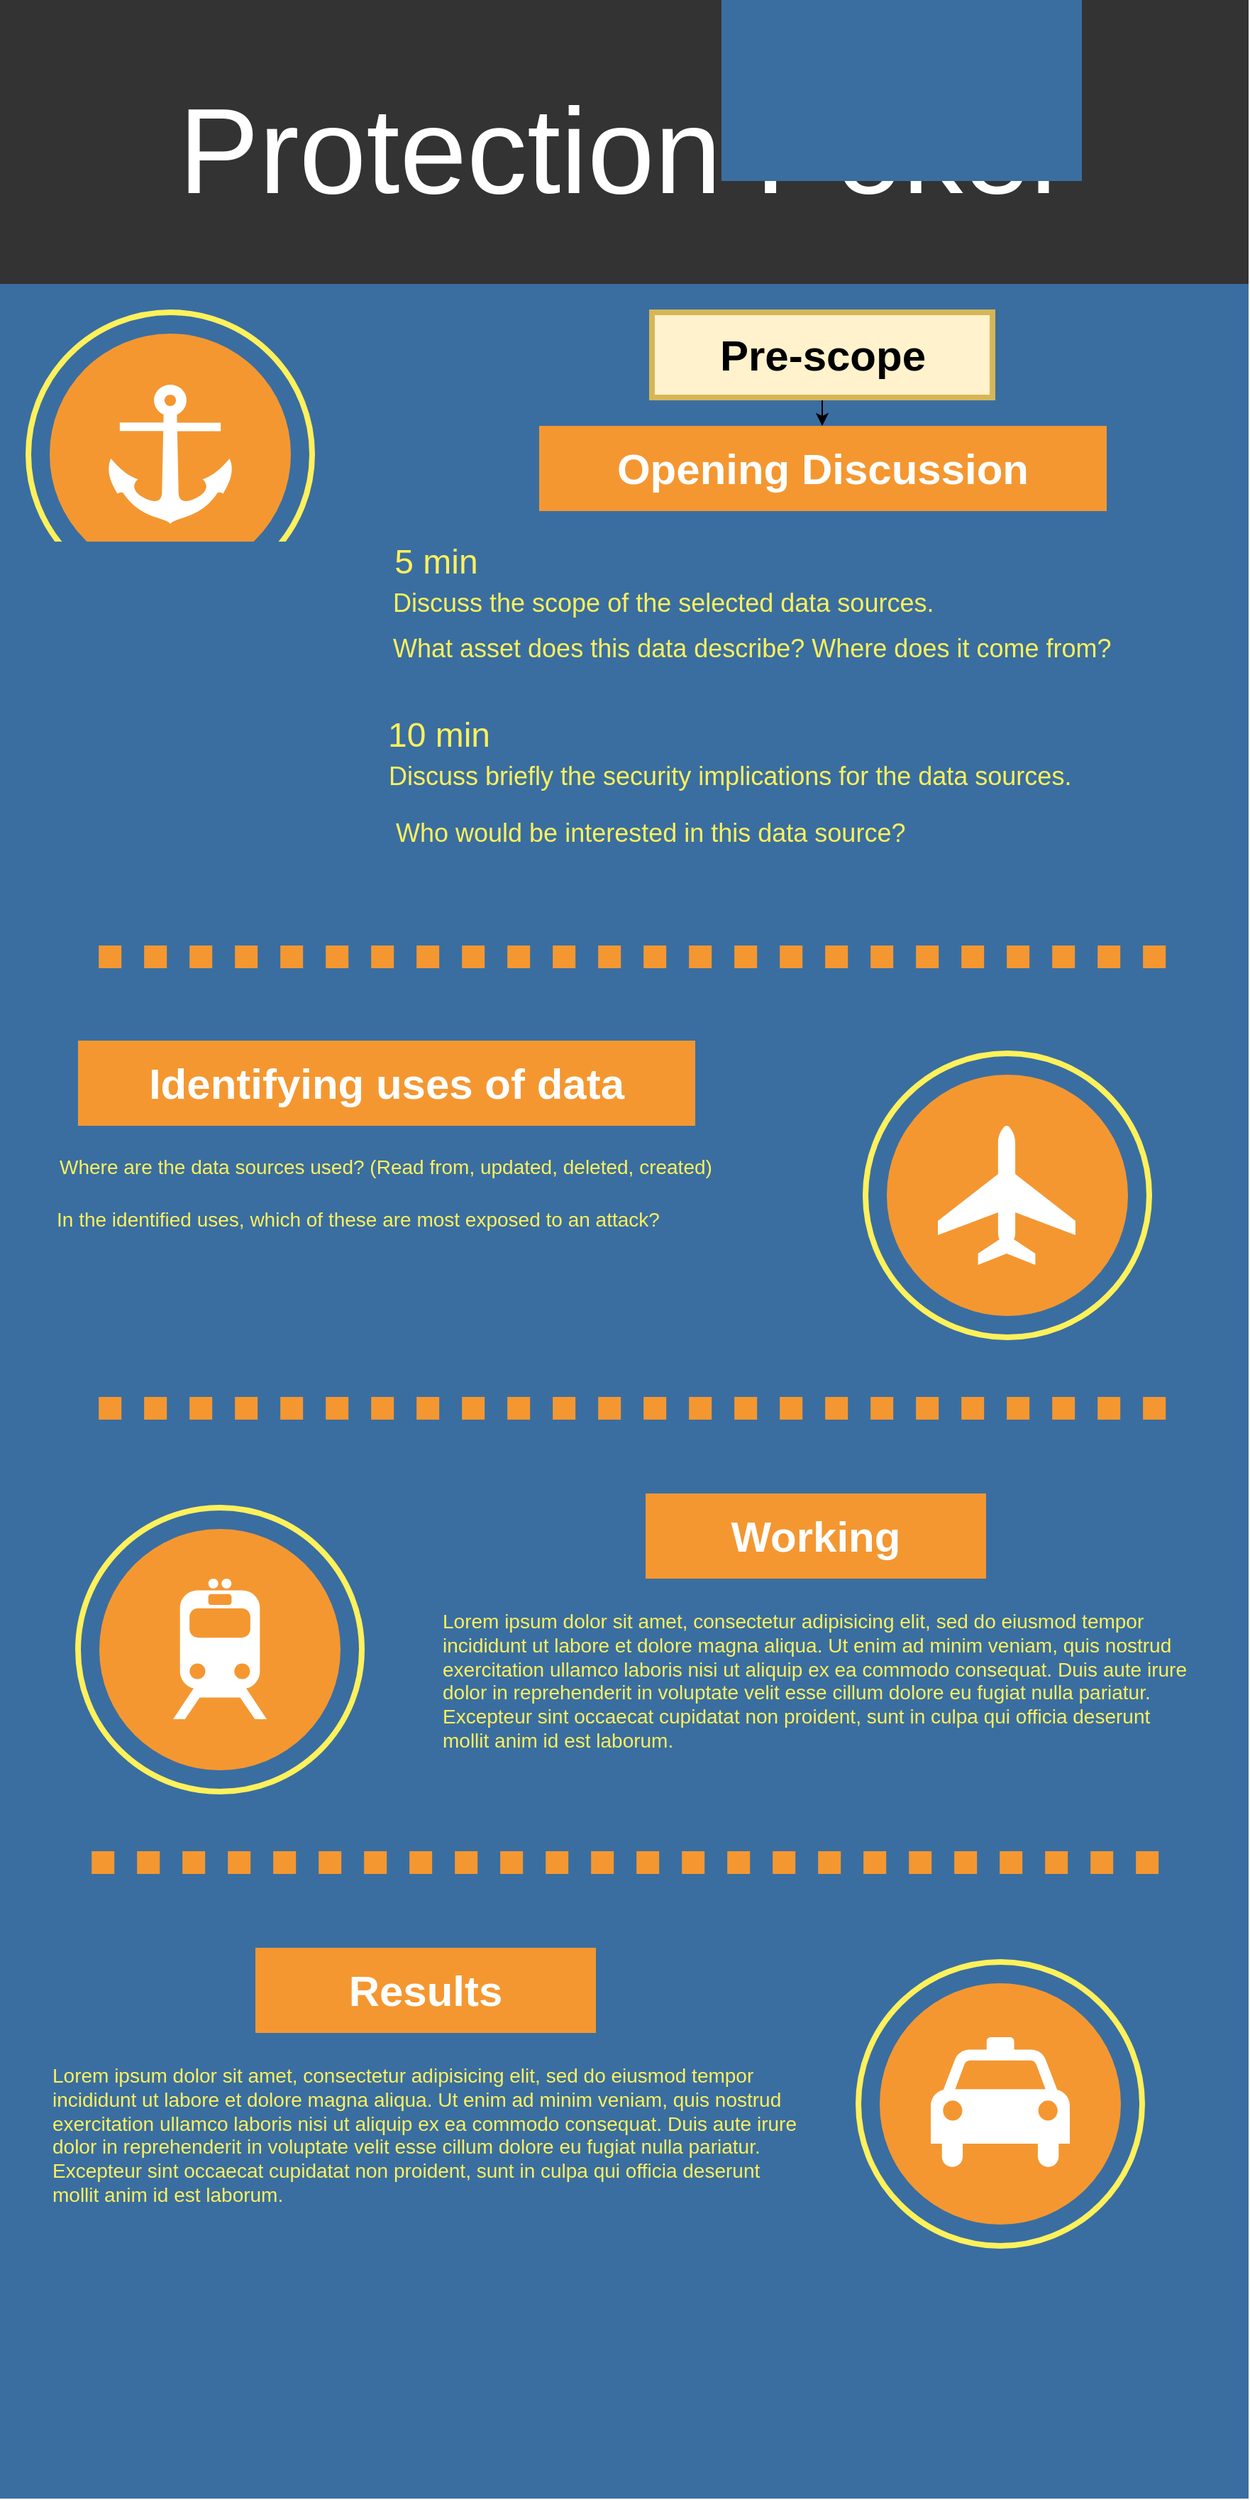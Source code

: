 <mxfile version="16.6.6" type="github">
  <diagram name="Page-1" id="5348f1db-0dfa-24cf-5d06-2057accb5106">
    <mxGraphModel dx="1351" dy="2594.5" grid="1" gridSize="10" guides="1" tooltips="1" connect="1" arrows="1" fold="1" page="1" pageScale="1.5" pageWidth="826" pageHeight="1169" background="none" math="0" shadow="0">
      <root>
        <mxCell id="0" style=";html=1;" />
        <mxCell id="1" style=";html=1;" parent="0" />
        <mxCell id="55dd390204d0f602-3" value="" style="whiteSpace=wrap;html=1;rounded=0;shadow=0;dashed=0;strokeColor=none;strokeWidth=4;fillColor=#3A6EA1;gradientColor=none;fontFamily=Helvetica;fontSize=100;fontColor=#FFFFFF;align=center;" parent="1" vertex="1">
          <mxGeometry x="200" y="190" width="880" height="1560" as="geometry" />
        </mxCell>
        <mxCell id="55dd390204d0f602-1" value="&lt;font style=&quot;font-size: 85px&quot;&gt;Protection Poker&lt;/font&gt;" style="whiteSpace=wrap;html=1;rounded=0;shadow=0;dashed=0;strokeColor=none;strokeWidth=4;fillColor=#333333;gradientColor=none;fontFamily=Helvetica;fontSize=100;fontColor=#FFFFFF;align=center;" parent="1" vertex="1">
          <mxGeometry x="200" y="-10" width="880" height="200" as="geometry" />
        </mxCell>
        <mxCell id="55dd390204d0f602-2" value="" style="ellipse;whiteSpace=wrap;html=1;rounded=0;shadow=0;dashed=0;strokeColor=#FEF15B;strokeWidth=4;fillColor=none;gradientColor=none;fontFamily=Helvetica;fontSize=100;fontColor=#FFFFFF;align=center;" parent="1" vertex="1">
          <mxGeometry x="220" y="210" width="200" height="200" as="geometry" />
        </mxCell>
        <mxCell id="55dd390204d0f602-4" value="" style="ellipse;whiteSpace=wrap;html=1;rounded=0;shadow=0;dashed=0;strokeColor=none;strokeWidth=4;fillColor=#F49731;gradientColor=none;fontFamily=Helvetica;fontSize=100;fontColor=#FFFFFF;align=center;" parent="1" vertex="1">
          <mxGeometry x="235" y="225" width="170" height="170" as="geometry" />
        </mxCell>
        <mxCell id="55dd390204d0f602-5" value="" style="endArrow=none;html=1;dashed=1;dashPattern=1 1;labelBackgroundColor=none;strokeColor=#F49731;fontFamily=Helvetica;fontSize=100;fontColor=#FFFFFF;strokeWidth=16;" parent="1" edge="1">
          <mxGeometry width="50" height="50" relative="1" as="geometry">
            <mxPoint x="269.588" y="664" as="sourcePoint" />
            <mxPoint x="1029" y="664" as="targetPoint" />
          </mxGeometry>
        </mxCell>
        <mxCell id="55dd390204d0f602-6" value="Opening Discussion" style="whiteSpace=wrap;html=1;rounded=0;shadow=0;dashed=0;strokeColor=none;strokeWidth=4;fillColor=#F49731;gradientColor=none;fontFamily=Helvetica;fontSize=30;fontColor=#FFFFFF;align=center;fontStyle=1" parent="1" vertex="1">
          <mxGeometry x="580" y="290" width="400" height="60" as="geometry" />
        </mxCell>
        <mxCell id="55dd390204d0f602-8" value="&lt;div&gt;&lt;span style=&quot;font-size: 18px&quot;&gt;Discuss the scope of the selected data sources.&amp;nbsp;&lt;/span&gt;&lt;br&gt;&lt;/div&gt;" style="text;spacingTop=-5;fillColor=#ffffff;whiteSpace=wrap;html=1;align=left;fontSize=14;fontFamily=Helvetica;fillColor=none;strokeColor=none;rounded=0;shadow=0;dashed=0;fontColor=#FEF15B;" parent="1" vertex="1">
          <mxGeometry x="474.5" y="403" width="535" height="40" as="geometry" />
        </mxCell>
        <mxCell id="55dd390204d0f602-9" value="" style="ellipse;whiteSpace=wrap;html=1;rounded=0;shadow=0;dashed=0;strokeColor=#FEF15B;strokeWidth=4;fillColor=none;gradientColor=none;fontFamily=Helvetica;fontSize=100;fontColor=#FFFFFF;align=center;" parent="1" vertex="1">
          <mxGeometry x="810" y="732" width="200" height="200" as="geometry" />
        </mxCell>
        <mxCell id="55dd390204d0f602-10" value="" style="ellipse;whiteSpace=wrap;html=1;rounded=0;shadow=0;dashed=0;strokeColor=none;strokeWidth=4;fillColor=#F49731;gradientColor=none;fontFamily=Helvetica;fontSize=100;fontColor=#FFFFFF;align=center;" parent="1" vertex="1">
          <mxGeometry x="825" y="747" width="170" height="170" as="geometry" />
        </mxCell>
        <mxCell id="55dd390204d0f602-11" value="" style="endArrow=none;html=1;dashed=1;dashPattern=1 1;labelBackgroundColor=none;strokeColor=#F49731;fontFamily=Helvetica;fontSize=100;fontColor=#FFFFFF;strokeWidth=16;" parent="1" edge="1">
          <mxGeometry width="50" height="50" relative="1" as="geometry">
            <mxPoint x="269.588" y="982" as="sourcePoint" />
            <mxPoint x="1029" y="982" as="targetPoint" />
          </mxGeometry>
        </mxCell>
        <mxCell id="55dd390204d0f602-12" value="Identifying uses of data" style="whiteSpace=wrap;html=1;rounded=0;shadow=0;dashed=0;strokeColor=none;strokeWidth=4;fillColor=#F49731;gradientColor=none;fontFamily=Helvetica;fontSize=30;fontColor=#FFFFFF;align=center;fontStyle=1" parent="1" vertex="1">
          <mxGeometry x="255" y="723" width="435" height="60" as="geometry" />
        </mxCell>
        <mxCell id="55dd390204d0f602-13" value="Where are the data sources used? (Read from, updated, deleted, created)" style="text;spacingTop=-5;fillColor=#ffffff;whiteSpace=wrap;html=1;align=left;fontSize=14;fontFamily=Helvetica;fillColor=none;strokeColor=none;rounded=0;shadow=0;dashed=0;fontColor=#FEF15B;" parent="1" vertex="1">
          <mxGeometry x="240" y="802" width="535" height="38" as="geometry" />
        </mxCell>
        <mxCell id="55dd390204d0f602-14" value="" style="ellipse;whiteSpace=wrap;html=1;rounded=0;shadow=0;dashed=0;strokeColor=#FEF15B;strokeWidth=4;fillColor=none;gradientColor=none;fontFamily=Helvetica;fontSize=100;fontColor=#FFFFFF;align=center;" parent="1" vertex="1">
          <mxGeometry x="255" y="1052" width="200" height="200" as="geometry" />
        </mxCell>
        <mxCell id="55dd390204d0f602-15" value="" style="ellipse;whiteSpace=wrap;html=1;rounded=0;shadow=0;dashed=0;strokeColor=none;strokeWidth=4;fillColor=#F49731;gradientColor=none;fontFamily=Helvetica;fontSize=100;fontColor=#FFFFFF;align=center;" parent="1" vertex="1">
          <mxGeometry x="270" y="1067" width="170" height="170" as="geometry" />
        </mxCell>
        <mxCell id="55dd390204d0f602-16" value="" style="endArrow=none;html=1;dashed=1;dashPattern=1 1;labelBackgroundColor=none;strokeColor=#F49731;fontFamily=Helvetica;fontSize=100;fontColor=#FFFFFF;strokeWidth=16;" parent="1" edge="1">
          <mxGeometry width="50" height="50" relative="1" as="geometry">
            <mxPoint x="264.588" y="1302.0" as="sourcePoint" />
            <mxPoint x="1024" y="1302.0" as="targetPoint" />
          </mxGeometry>
        </mxCell>
        <mxCell id="55dd390204d0f602-17" value="Working" style="whiteSpace=wrap;html=1;rounded=0;shadow=0;dashed=0;strokeColor=none;strokeWidth=4;fillColor=#F49731;gradientColor=none;fontFamily=Helvetica;fontSize=30;fontColor=#FFFFFF;align=center;fontStyle=1" parent="1" vertex="1">
          <mxGeometry x="655" y="1042" width="240" height="60" as="geometry" />
        </mxCell>
        <mxCell id="55dd390204d0f602-18" value="Lorem ipsum dolor sit amet, consectetur adipisicing elit, sed do eiusmod tempor incididunt ut labore et dolore magna aliqua. Ut enim ad minim veniam, quis nostrud exercitation ullamco laboris nisi ut aliquip ex ea commodo consequat. Duis aute irure dolor in reprehenderit in voluptate velit esse cillum dolore eu fugiat nulla pariatur. Excepteur sint occaecat cupidatat non proident, sunt in culpa qui officia deserunt mollit anim id est laborum." style="text;spacingTop=-5;fillColor=#ffffff;whiteSpace=wrap;html=1;align=left;fontSize=14;fontFamily=Helvetica;fillColor=none;strokeColor=none;rounded=0;shadow=0;dashed=0;fontColor=#FEF15B;" parent="1" vertex="1">
          <mxGeometry x="510" y="1122" width="535" height="130" as="geometry" />
        </mxCell>
        <mxCell id="55dd390204d0f602-19" value="" style="ellipse;whiteSpace=wrap;html=1;rounded=0;shadow=0;dashed=0;strokeColor=#FEF15B;strokeWidth=4;fillColor=none;gradientColor=none;fontFamily=Helvetica;fontSize=100;fontColor=#FFFFFF;align=center;" parent="1" vertex="1">
          <mxGeometry x="805" y="1372" width="200" height="200" as="geometry" />
        </mxCell>
        <mxCell id="55dd390204d0f602-20" value="" style="ellipse;whiteSpace=wrap;html=1;rounded=0;shadow=0;dashed=0;strokeColor=none;strokeWidth=4;fillColor=#F49731;gradientColor=none;fontFamily=Helvetica;fontSize=100;fontColor=#FFFFFF;align=center;" parent="1" vertex="1">
          <mxGeometry x="820" y="1387" width="170" height="170" as="geometry" />
        </mxCell>
        <mxCell id="55dd390204d0f602-22" value="Results" style="whiteSpace=wrap;html=1;rounded=0;shadow=0;dashed=0;strokeColor=none;strokeWidth=4;fillColor=#F49731;gradientColor=none;fontFamily=Helvetica;fontSize=30;fontColor=#FFFFFF;align=center;fontStyle=1" parent="1" vertex="1">
          <mxGeometry x="380" y="1362" width="240" height="60" as="geometry" />
        </mxCell>
        <mxCell id="55dd390204d0f602-23" value="Lorem ipsum dolor sit amet, consectetur adipisicing elit, sed do eiusmod tempor incididunt ut labore et dolore magna aliqua. Ut enim ad minim veniam, quis nostrud exercitation ullamco laboris nisi ut aliquip ex ea commodo consequat. Duis aute irure dolor in reprehenderit in voluptate velit esse cillum dolore eu fugiat nulla pariatur. Excepteur sint occaecat cupidatat non proident, sunt in culpa qui officia deserunt mollit anim id est laborum." style="text;spacingTop=-5;fillColor=#ffffff;whiteSpace=wrap;html=1;align=left;fontSize=14;fontFamily=Helvetica;fillColor=none;strokeColor=none;rounded=0;shadow=0;dashed=0;fontColor=#FEF15B;" parent="1" vertex="1">
          <mxGeometry x="235" y="1442" width="535" height="130" as="geometry" />
        </mxCell>
        <mxCell id="55dd390204d0f602-24" value="" style="shape=mxgraph.signs.transportation.anchor_2;html=1;fillColor=#FFFFFF;strokeColor=none;verticalLabelPosition=bottom;verticalAlign=top;align=center;rounded=0;shadow=0;dashed=0;fontFamily=Helvetica;fontSize=14;fontColor=#FEF15B;" parent="1" vertex="1">
          <mxGeometry x="273" y="261" width="94" height="98" as="geometry" />
        </mxCell>
        <mxCell id="55dd390204d0f602-25" value="" style="shape=mxgraph.signs.transportation.airplane_3;html=1;fillColor=#FFFFFF;strokeColor=none;verticalLabelPosition=bottom;verticalAlign=top;align=center;rounded=0;shadow=0;dashed=0;fontFamily=Helvetica;fontSize=14;fontColor=#FEF15B;" parent="1" vertex="1">
          <mxGeometry x="861" y="783" width="97" height="98" as="geometry" />
        </mxCell>
        <mxCell id="55dd390204d0f602-26" value="" style="shape=mxgraph.signs.transportation.train_2;html=1;fillColor=#FFFFFF;strokeColor=none;verticalLabelPosition=bottom;verticalAlign=top;align=center;rounded=0;shadow=0;dashed=0;fontFamily=Helvetica;fontSize=14;fontColor=#FEF15B;" parent="1" vertex="1">
          <mxGeometry x="322" y="1102" width="66" height="99" as="geometry" />
        </mxCell>
        <mxCell id="55dd390204d0f602-27" value="" style="shape=mxgraph.signs.transportation.taxi;html=1;fillColor=#FFFFFF;strokeColor=none;verticalLabelPosition=bottom;verticalAlign=top;align=center;rounded=0;shadow=0;dashed=0;fontFamily=Helvetica;fontSize=14;fontColor=#FEF15B;" parent="1" vertex="1">
          <mxGeometry x="856" y="1425" width="98" height="94" as="geometry" />
        </mxCell>
        <mxCell id="3tE7MyT1pkHbfJzvaQT5-2" style="edgeStyle=orthogonalEdgeStyle;rounded=0;orthogonalLoop=1;jettySize=auto;html=1;entryX=0.5;entryY=0;entryDx=0;entryDy=0;" edge="1" parent="1" source="3tE7MyT1pkHbfJzvaQT5-1" target="55dd390204d0f602-6">
          <mxGeometry relative="1" as="geometry" />
        </mxCell>
        <mxCell id="3tE7MyT1pkHbfJzvaQT5-1" value="Pre-scope" style="whiteSpace=wrap;html=1;rounded=0;shadow=0;dashed=0;strokeColor=#d6b656;strokeWidth=4;fillColor=#fff2cc;fontFamily=Helvetica;fontSize=30;align=center;fontStyle=1" vertex="1" parent="1">
          <mxGeometry x="659.5" y="210" width="240" height="60" as="geometry" />
        </mxCell>
        <mxCell id="3tE7MyT1pkHbfJzvaQT5-4" value="&lt;font style=&quot;font-size: 24px;&quot;&gt;5 min&lt;/font&gt;" style="text;spacingTop=-5;fillColor=#ffffff;whiteSpace=wrap;html=1;align=center;fontSize=24;fontFamily=Helvetica;fillColor=none;strokeColor=none;rounded=0;shadow=0;dashed=0;fontColor=#FEF15B;verticalAlign=top;" vertex="1" parent="1">
          <mxGeometry x="474.5" y="370" width="65" height="35" as="geometry" />
        </mxCell>
        <mxCell id="3tE7MyT1pkHbfJzvaQT5-7" value="&lt;div&gt;&lt;span style=&quot;font-size: 18px&quot;&gt;Discuss briefly the security implications for the data sources.&amp;nbsp;&lt;/span&gt;&lt;br&gt;&lt;/div&gt;" style="text;spacingTop=-5;fillColor=#ffffff;whiteSpace=wrap;html=1;align=left;fontSize=14;fontFamily=Helvetica;fillColor=none;strokeColor=none;rounded=0;shadow=0;dashed=0;fontColor=#FEF15B;" vertex="1" parent="1">
          <mxGeometry x="471.75" y="525" width="535" height="40" as="geometry" />
        </mxCell>
        <mxCell id="3tE7MyT1pkHbfJzvaQT5-8" value="&lt;font style=&quot;font-size: 24px&quot;&gt;10 min&lt;/font&gt;" style="text;spacingTop=-5;fillColor=#ffffff;whiteSpace=wrap;html=1;align=center;fontSize=24;fontFamily=Helvetica;fillColor=none;strokeColor=none;rounded=0;shadow=0;dashed=0;fontColor=#FEF15B;verticalAlign=top;" vertex="1" parent="1">
          <mxGeometry x="471.75" y="492" width="74.5" height="35" as="geometry" />
        </mxCell>
        <mxCell id="3tE7MyT1pkHbfJzvaQT5-9" value="&lt;div&gt;&lt;span style=&quot;font-size: 18px&quot;&gt;Who would be interested in this data source?&lt;/span&gt;&lt;br&gt;&lt;/div&gt;&lt;span style=&quot;color: rgba(0 , 0 , 0 , 0) ; font-family: monospace ; font-size: 0px&quot;&gt;%3CmxGraphModel%3E%3Croot%3E%3CmxCell%20id%3D%220%22%2F%3E%3CmxCell%20id%3D%221%22%20parent%3D%220%22%2F%3E%3CmxCell%20id%3D%222%22%20value%3D%22%26lt%3Bdiv%26gt%3B%26lt%3Bspan%20style%3D%26quot%3Bfont-size%3A%2018px%26quot%3B%26gt%3BDiscuss%20briefly%20the%20security%20implications%20for%20the%20data%20sources.%26amp%3Bnbsp%3B%26lt%3B%2Fspan%26gt%3B%26lt%3Bbr%26gt%3B%26lt%3B%2Fdiv%26gt%3B%22%20style%3D%22text%3BspacingTop%3D-5%3BfillColor%3D%23ffffff%3BwhiteSpace%3Dwrap%3Bhtml%3D1%3Balign%3Dleft%3BfontSize%3D14%3BfontFamily%3DHelvetica%3BfillColor%3Dnone%3BstrokeColor%3Dnone%3Brounded%3D0%3Bshadow%3D0%3Bdashed%3D0%3BfontColor%3D%23FEF15B%3B%22%20vertex%3D%221%22%20parent%3D%221%22%3E%3CmxGeometry%20x%3D%22474.5%22%20y%3D%22475%22%20width%3D%22535%22%20height%3D%2240%22%20as%3D%22geometry%22%2F%3E%3C%2FmxCell%3E%3C%2Froot%3E%3C%2FmxGraphModel%3E&lt;/span&gt;" style="text;spacingTop=-5;fillColor=#ffffff;whiteSpace=wrap;html=1;align=left;fontSize=14;fontFamily=Helvetica;fillColor=none;strokeColor=none;rounded=0;shadow=0;dashed=0;fontColor=#FEF15B;" vertex="1" parent="1">
          <mxGeometry x="477.25" y="565" width="535" height="25" as="geometry" />
        </mxCell>
        <mxCell id="3tE7MyT1pkHbfJzvaQT5-10" value="&lt;span style=&quot;font-size: 18px&quot;&gt;What asset does this data describe? Where does it come from?&lt;/span&gt;" style="text;spacingTop=-5;fillColor=#ffffff;whiteSpace=wrap;html=1;align=left;fontSize=14;fontFamily=Helvetica;fillColor=none;strokeColor=none;rounded=0;shadow=0;dashed=0;fontColor=#FEF15B;" vertex="1" parent="1">
          <mxGeometry x="475" y="435" width="535" height="25" as="geometry" />
        </mxCell>
        <mxCell id="3tE7MyT1pkHbfJzvaQT5-11" value="In the identified uses, which of these are most exposed to an attack?" style="text;spacingTop=-5;fillColor=#ffffff;whiteSpace=wrap;html=1;align=left;fontSize=14;fontFamily=Helvetica;fillColor=none;strokeColor=none;rounded=0;shadow=0;dashed=0;fontColor=#FEF15B;" vertex="1" parent="1">
          <mxGeometry x="237.5" y="838.5" width="535" height="38" as="geometry" />
        </mxCell>
      </root>
    </mxGraphModel>
  </diagram>
</mxfile>
